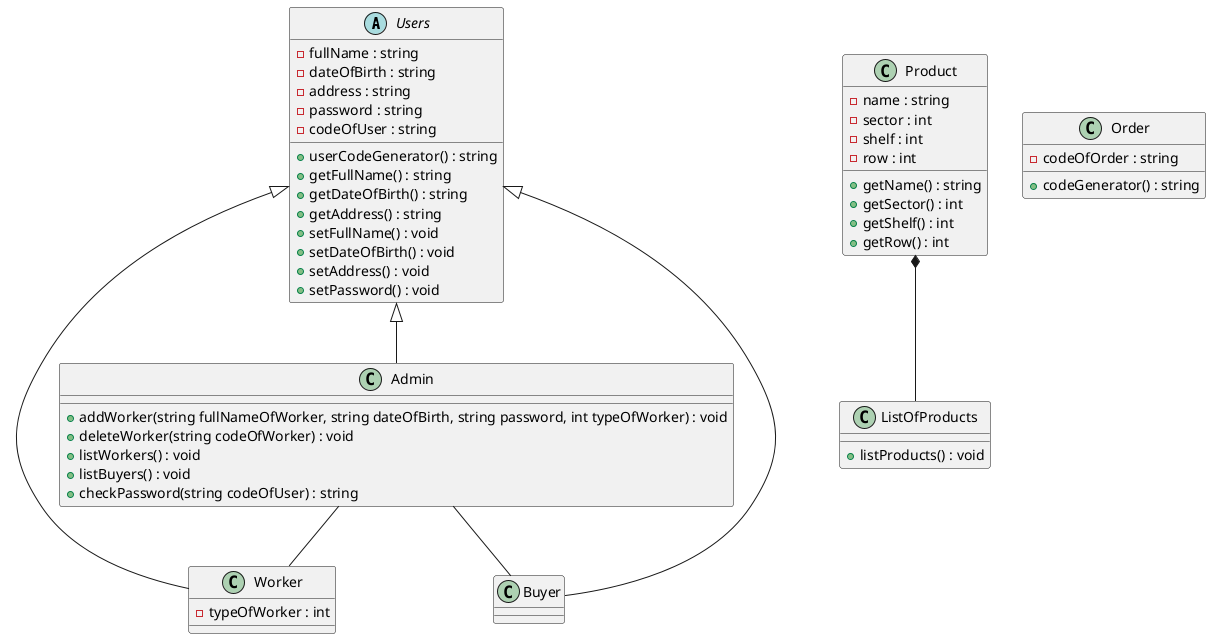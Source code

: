@startuml classmeghatarozas

'Classok a programon belül

abstract class Users {
    -fullName : string
    -dateOfBirth : string
    -address : string
    -password : string
    -codeOfUser : string
    '4 karakterből álló generátor
    +userCodeGenerator() : string
    +getFullName() : string
    +getDateOfBirth() : string
    +getAddress() : string
    +setFullName() : void
    +setDateOfBirth() : void
    +setAddress() : void
    +setPassword() : void
}

class Admin {
    +addWorker(string fullNameOfWorker, string dateOfBirth, string password, int typeOfWorker) : void
    +deleteWorker(string codeOfWorker) : void
    +listWorkers() : void
    +listBuyers() : void
    +checkPassword(string codeOfUser) : string
}

class Worker {
    -typeOfWorker : int
}

class Buyer {
    
}

class Product {
    -name : string
    -sector : int
    -shelf : int
    -row : int
    +getName() : string
    +getSector() : int
    +getShelf() : int
    +getRow() : int 
}

class Order {
    'legenerált random kód
    -codeOfOrder : string
    '8 karakterből álló random kód
    +codeGenerator() : string

}

class ListOfProducts {
    +listProducts() : void
}

' class ListOfWorkers {
'     #listOfWorkers[] : Worker
'     +listWorkers() : void
' }

' Kapcsolodasok a classok kozott

Users <|-- Admin
Users <|-- Worker
Users <|-- Buyer

Admin -- Worker
Admin -- Buyer

Product *-- ListOfProducts

@enduml
